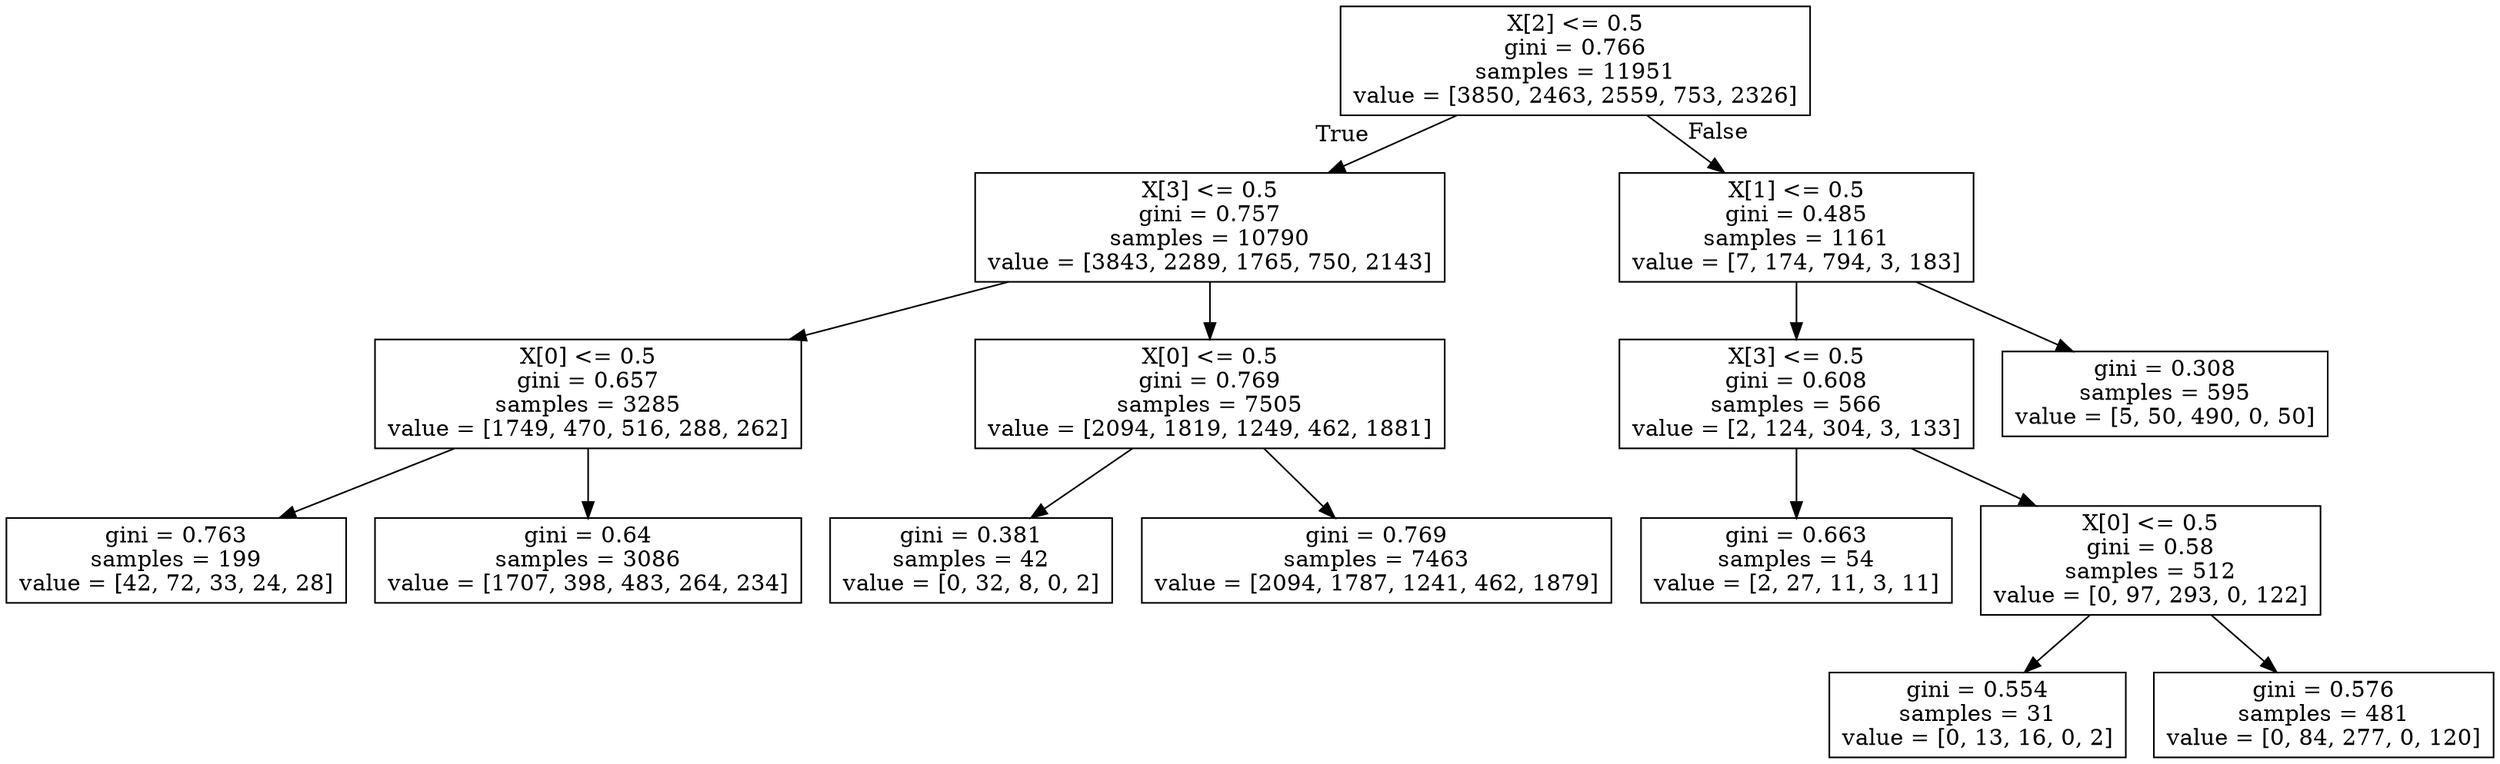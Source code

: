 digraph Tree {
node [shape=box] ;
0 [label="X[2] <= 0.5\ngini = 0.766\nsamples = 11951\nvalue = [3850, 2463, 2559, 753, 2326]"] ;
1 [label="X[3] <= 0.5\ngini = 0.757\nsamples = 10790\nvalue = [3843, 2289, 1765, 750, 2143]"] ;
0 -> 1 [labeldistance=2.5, labelangle=45, headlabel="True"] ;
2 [label="X[0] <= 0.5\ngini = 0.657\nsamples = 3285\nvalue = [1749, 470, 516, 288, 262]"] ;
1 -> 2 ;
3 [label="gini = 0.763\nsamples = 199\nvalue = [42, 72, 33, 24, 28]"] ;
2 -> 3 ;
4 [label="gini = 0.64\nsamples = 3086\nvalue = [1707, 398, 483, 264, 234]"] ;
2 -> 4 ;
5 [label="X[0] <= 0.5\ngini = 0.769\nsamples = 7505\nvalue = [2094, 1819, 1249, 462, 1881]"] ;
1 -> 5 ;
6 [label="gini = 0.381\nsamples = 42\nvalue = [0, 32, 8, 0, 2]"] ;
5 -> 6 ;
7 [label="gini = 0.769\nsamples = 7463\nvalue = [2094, 1787, 1241, 462, 1879]"] ;
5 -> 7 ;
8 [label="X[1] <= 0.5\ngini = 0.485\nsamples = 1161\nvalue = [7, 174, 794, 3, 183]"] ;
0 -> 8 [labeldistance=2.5, labelangle=-45, headlabel="False"] ;
9 [label="X[3] <= 0.5\ngini = 0.608\nsamples = 566\nvalue = [2, 124, 304, 3, 133]"] ;
8 -> 9 ;
10 [label="gini = 0.663\nsamples = 54\nvalue = [2, 27, 11, 3, 11]"] ;
9 -> 10 ;
11 [label="X[0] <= 0.5\ngini = 0.58\nsamples = 512\nvalue = [0, 97, 293, 0, 122]"] ;
9 -> 11 ;
12 [label="gini = 0.554\nsamples = 31\nvalue = [0, 13, 16, 0, 2]"] ;
11 -> 12 ;
13 [label="gini = 0.576\nsamples = 481\nvalue = [0, 84, 277, 0, 120]"] ;
11 -> 13 ;
14 [label="gini = 0.308\nsamples = 595\nvalue = [5, 50, 490, 0, 50]"] ;
8 -> 14 ;
}